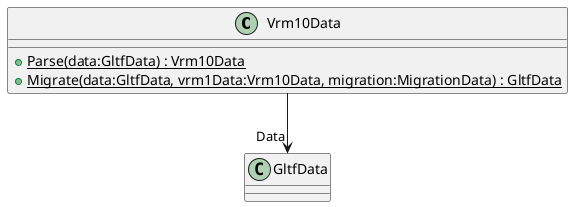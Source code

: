 @startuml
class Vrm10Data {
    + {static} Parse(data:GltfData) : Vrm10Data
    + {static} Migrate(data:GltfData, vrm1Data:Vrm10Data, migration:MigrationData) : GltfData
}
Vrm10Data --> "Data" GltfData
@enduml
